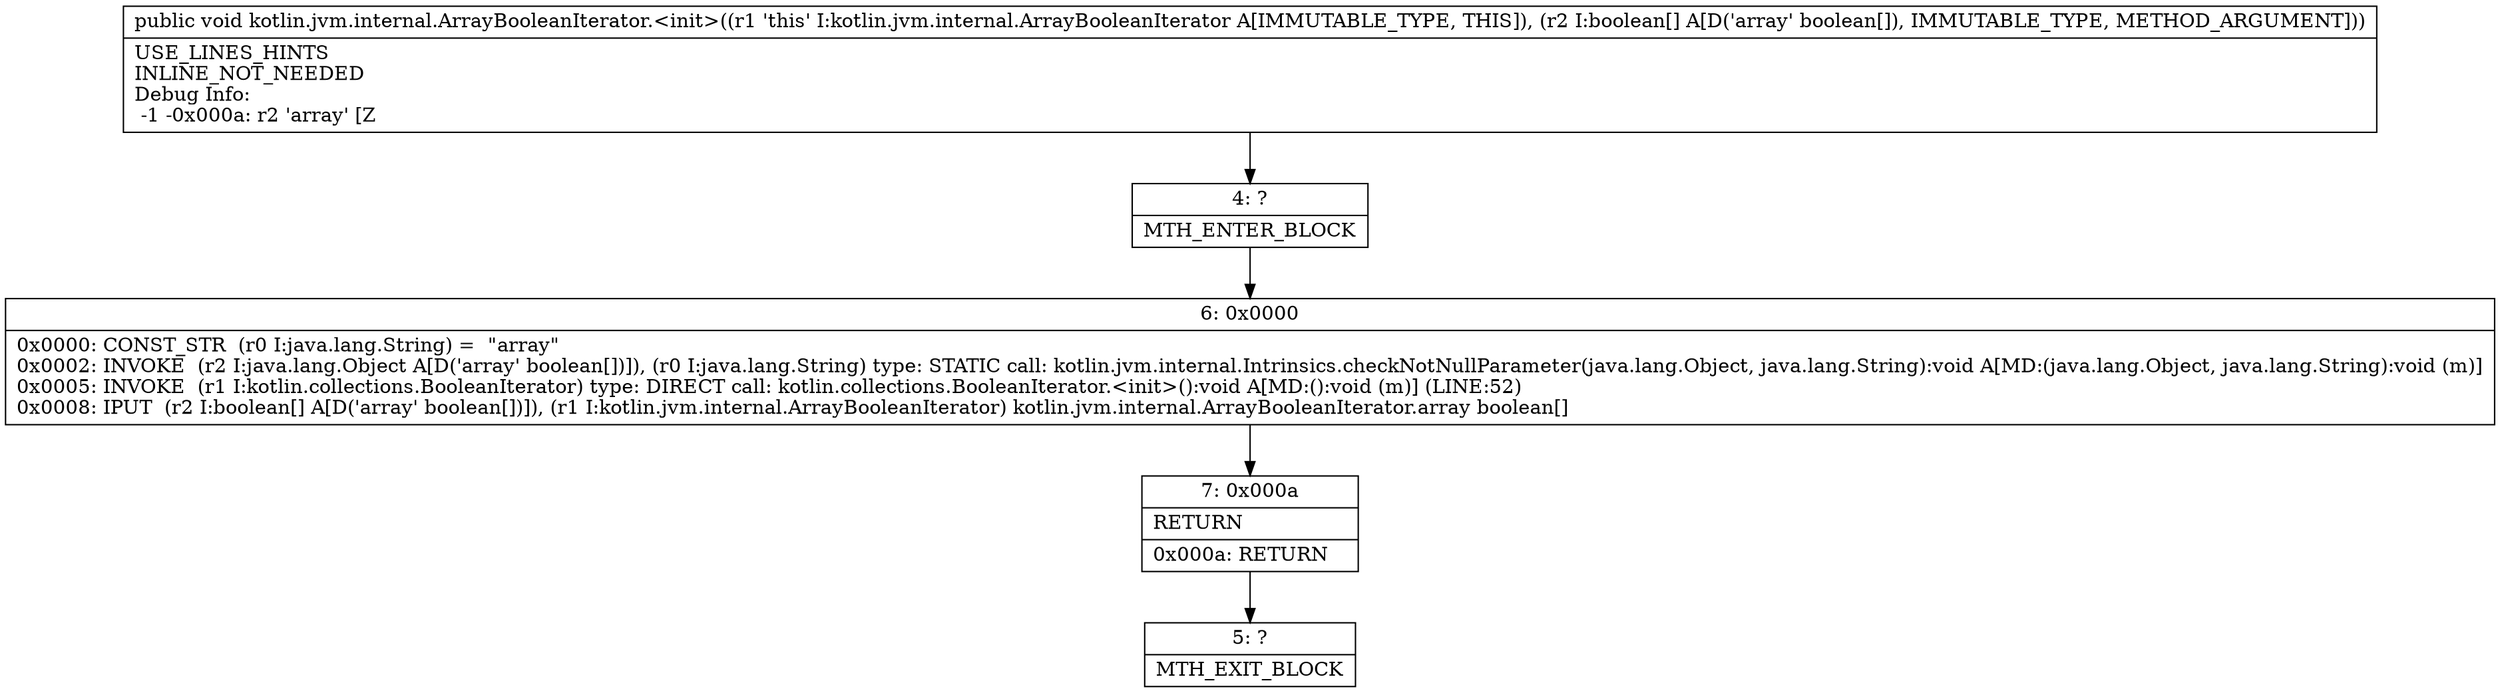 digraph "CFG forkotlin.jvm.internal.ArrayBooleanIterator.\<init\>([Z)V" {
Node_4 [shape=record,label="{4\:\ ?|MTH_ENTER_BLOCK\l}"];
Node_6 [shape=record,label="{6\:\ 0x0000|0x0000: CONST_STR  (r0 I:java.lang.String) =  \"array\" \l0x0002: INVOKE  (r2 I:java.lang.Object A[D('array' boolean[])]), (r0 I:java.lang.String) type: STATIC call: kotlin.jvm.internal.Intrinsics.checkNotNullParameter(java.lang.Object, java.lang.String):void A[MD:(java.lang.Object, java.lang.String):void (m)]\l0x0005: INVOKE  (r1 I:kotlin.collections.BooleanIterator) type: DIRECT call: kotlin.collections.BooleanIterator.\<init\>():void A[MD:():void (m)] (LINE:52)\l0x0008: IPUT  (r2 I:boolean[] A[D('array' boolean[])]), (r1 I:kotlin.jvm.internal.ArrayBooleanIterator) kotlin.jvm.internal.ArrayBooleanIterator.array boolean[] \l}"];
Node_7 [shape=record,label="{7\:\ 0x000a|RETURN\l|0x000a: RETURN   \l}"];
Node_5 [shape=record,label="{5\:\ ?|MTH_EXIT_BLOCK\l}"];
MethodNode[shape=record,label="{public void kotlin.jvm.internal.ArrayBooleanIterator.\<init\>((r1 'this' I:kotlin.jvm.internal.ArrayBooleanIterator A[IMMUTABLE_TYPE, THIS]), (r2 I:boolean[] A[D('array' boolean[]), IMMUTABLE_TYPE, METHOD_ARGUMENT]))  | USE_LINES_HINTS\lINLINE_NOT_NEEDED\lDebug Info:\l  \-1 \-0x000a: r2 'array' [Z\l}"];
MethodNode -> Node_4;Node_4 -> Node_6;
Node_6 -> Node_7;
Node_7 -> Node_5;
}


